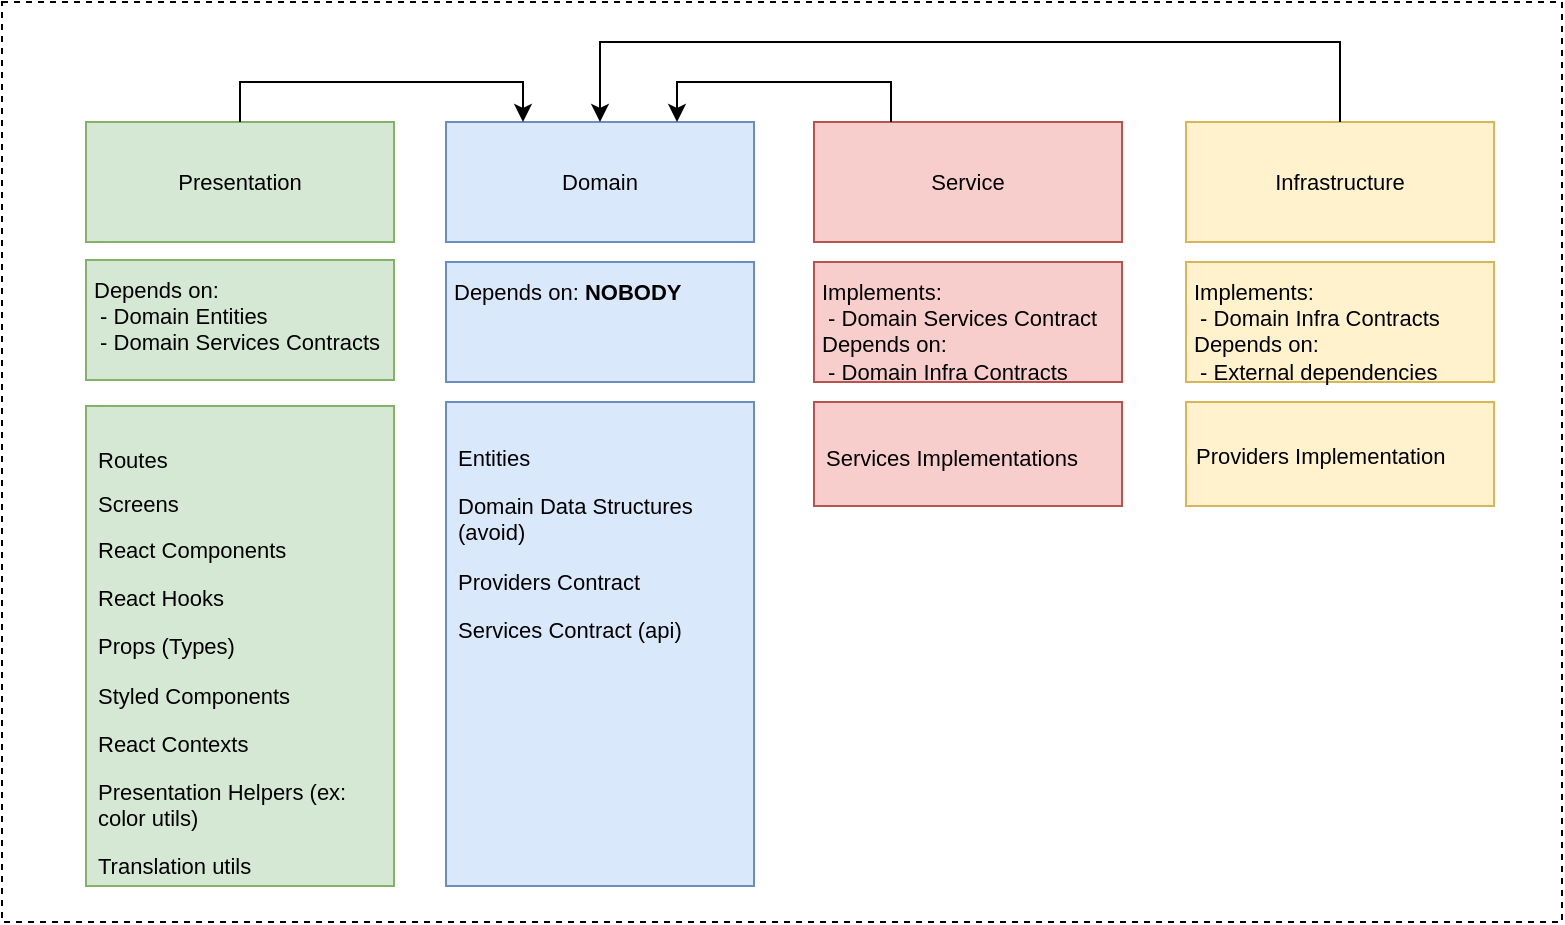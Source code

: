 <mxfile version="20.6.2" type="device"><diagram id="uoBPnVJfQhmU2rjE5_P1" name="Page-1"><mxGraphModel dx="865" dy="516" grid="1" gridSize="10" guides="1" tooltips="1" connect="1" arrows="1" fold="1" page="1" pageScale="1" pageWidth="1100" pageHeight="850" math="0" shadow="0"><root><mxCell id="0"/><mxCell id="1" parent="0"/><mxCell id="805ReXItWAgBRK-6LfdI-1" value="" style="rounded=0;whiteSpace=wrap;html=1;shadow=0;glass=0;dashed=1;labelBackgroundColor=none;labelBorderColor=none;sketch=0;strokeWidth=1;fillColor=default;align=left;verticalAlign=top;" vertex="1" parent="1"><mxGeometry x="30" y="130" width="780" height="460" as="geometry"/></mxCell><mxCell id="805ReXItWAgBRK-6LfdI-2" value="Presentation" style="rounded=0;whiteSpace=wrap;html=1;fillColor=#d5e8d4;strokeColor=#82b366;fontSize=11;" vertex="1" parent="1"><mxGeometry x="72" y="190" width="154" height="60" as="geometry"/></mxCell><mxCell id="805ReXItWAgBRK-6LfdI-3" value="&lt;p style=&quot;line-height: 1&quot;&gt;Routes&lt;/p&gt;&lt;p style=&quot;line-height: 1&quot;&gt;&lt;span&gt;Screens&lt;/span&gt;&lt;/p&gt;&lt;p style=&quot;line-height: 1.2&quot;&gt;React Components&lt;/p&gt;&lt;p style=&quot;line-height: 1.2&quot;&gt;React Hooks&lt;br&gt;&lt;/p&gt;&lt;p style=&quot;line-height: 1.2&quot;&gt;Props (Types)&lt;/p&gt;&lt;p style=&quot;line-height: 1.2&quot;&gt;Styled Components&lt;/p&gt;&lt;p style=&quot;line-height: 1.2&quot;&gt;React Contexts&lt;/p&gt;&lt;p style=&quot;line-height: 1.2&quot;&gt;Presentation Helpers (ex: color utils)&lt;/p&gt;&lt;p style=&quot;line-height: 1.2&quot;&gt;Translation utils&lt;/p&gt;" style="rounded=0;html=1;shadow=0;glass=0;labelBackgroundColor=none;labelBorderColor=none;sketch=0;fillColor=#d5e8d4;align=left;verticalAlign=top;spacing=6;strokeColor=#82b366;fontSize=11;whiteSpace=wrap;" vertex="1" parent="1"><mxGeometry x="72" y="332" width="154" height="240" as="geometry"/></mxCell><mxCell id="805ReXItWAgBRK-6LfdI-4" value="Depends on: &lt;br&gt;&amp;nbsp;- Domain Entities&amp;nbsp;&lt;br&gt;&amp;nbsp;- Domain Services Contracts" style="rounded=0;whiteSpace=wrap;html=1;shadow=0;glass=0;labelBackgroundColor=none;labelBorderColor=none;sketch=0;fillColor=#d5e8d4;align=left;verticalAlign=top;strokeColor=#82b366;spacing=4;fontSize=11;" vertex="1" parent="1"><mxGeometry x="72" y="259" width="154" height="60" as="geometry"/></mxCell><mxCell id="805ReXItWAgBRK-6LfdI-5" value="Domain" style="rounded=0;whiteSpace=wrap;html=1;fillColor=#dae8fc;strokeColor=#6c8ebf;fontSize=11;" vertex="1" parent="1"><mxGeometry x="252" y="190" width="154" height="60" as="geometry"/></mxCell><mxCell id="805ReXItWAgBRK-6LfdI-6" style="edgeStyle=orthogonalEdgeStyle;rounded=0;orthogonalLoop=1;jettySize=auto;html=1;entryX=0.25;entryY=0;entryDx=0;entryDy=0;exitX=0.5;exitY=0;exitDx=0;exitDy=0;" edge="1" parent="1" source="805ReXItWAgBRK-6LfdI-2" target="805ReXItWAgBRK-6LfdI-5"><mxGeometry x="30" y="130" as="geometry"/></mxCell><mxCell id="805ReXItWAgBRK-6LfdI-7" value="&lt;p style=&quot;line-height: 1.2 ; font-size: 11px&quot;&gt;Entities&lt;/p&gt;&lt;p style=&quot;line-height: 1.2 ; font-size: 11px&quot;&gt;Domain Data Structures (avoid)&lt;/p&gt;&lt;p style=&quot;line-height: 1.2 ; font-size: 11px&quot;&gt;Providers Contract&lt;/p&gt;&lt;p style=&quot;line-height: 1.2 ; font-size: 11px&quot;&gt;Services Contract (api)&lt;/p&gt;" style="rounded=0;whiteSpace=wrap;html=1;shadow=0;glass=0;labelBackgroundColor=none;labelBorderColor=none;sketch=0;fillColor=#dae8fc;align=left;verticalAlign=top;spacing=6;strokeColor=#6c8ebf;fontSize=11;" vertex="1" parent="1"><mxGeometry x="252" y="330" width="154" height="242" as="geometry"/></mxCell><mxCell id="805ReXItWAgBRK-6LfdI-8" value="Depends on:&amp;nbsp;&lt;b style=&quot;font-size: 11px&quot;&gt;NOBODY&lt;/b&gt;" style="rounded=0;whiteSpace=wrap;html=1;shadow=0;glass=0;labelBackgroundColor=none;labelBorderColor=none;sketch=0;fillColor=#dae8fc;align=left;verticalAlign=top;strokeColor=#6c8ebf;spacing=4;fontSize=11;" vertex="1" parent="1"><mxGeometry x="252" y="260" width="154" height="60" as="geometry"/></mxCell><mxCell id="805ReXItWAgBRK-6LfdI-9" value="Service" style="rounded=0;whiteSpace=wrap;html=1;fillColor=#f8cecc;strokeColor=#b85450;fontSize=11;" vertex="1" parent="1"><mxGeometry x="436" y="190" width="154" height="60" as="geometry"/></mxCell><mxCell id="805ReXItWAgBRK-6LfdI-10" style="edgeStyle=orthogonalEdgeStyle;rounded=0;orthogonalLoop=1;jettySize=auto;html=1;entryX=0.75;entryY=0;entryDx=0;entryDy=0;exitX=0.25;exitY=0;exitDx=0;exitDy=0;" edge="1" parent="1" source="805ReXItWAgBRK-6LfdI-9" target="805ReXItWAgBRK-6LfdI-5"><mxGeometry x="30" y="130" as="geometry"/></mxCell><mxCell id="805ReXItWAgBRK-6LfdI-11" value="&lt;p style=&quot;line-height: 1.2; font-size: 11px;&quot;&gt;Services Implementations&lt;/p&gt;" style="rounded=0;whiteSpace=wrap;html=1;shadow=0;glass=0;labelBackgroundColor=none;labelBorderColor=none;sketch=0;fillColor=#f8cecc;align=left;verticalAlign=top;spacing=6;strokeColor=#b85450;fontSize=11;" vertex="1" parent="1"><mxGeometry x="436" y="330" width="154" height="52" as="geometry"/></mxCell><mxCell id="805ReXItWAgBRK-6LfdI-12" value="Implements:&lt;br&gt;&amp;nbsp;- Domain Services Contract&lt;br&gt;Depends on:&lt;br&gt;&amp;nbsp;- Domain Infra Contracts" style="rounded=0;whiteSpace=wrap;html=1;shadow=0;glass=0;labelBackgroundColor=none;labelBorderColor=none;sketch=0;fillColor=#f8cecc;align=left;verticalAlign=top;strokeColor=#b85450;spacing=4;fontSize=11;" vertex="1" parent="1"><mxGeometry x="436" y="260" width="154" height="60" as="geometry"/></mxCell><mxCell id="805ReXItWAgBRK-6LfdI-13" value="Infrastructure" style="rounded=0;whiteSpace=wrap;html=1;fillColor=#fff2cc;strokeColor=#d6b656;fontSize=11;" vertex="1" parent="1"><mxGeometry x="622" y="190" width="154" height="60" as="geometry"/></mxCell><mxCell id="805ReXItWAgBRK-6LfdI-14" style="edgeStyle=orthogonalEdgeStyle;rounded=0;orthogonalLoop=1;jettySize=auto;html=1;entryX=0.5;entryY=0;entryDx=0;entryDy=0;exitX=0.5;exitY=0;exitDx=0;exitDy=0;" edge="1" parent="1" source="805ReXItWAgBRK-6LfdI-13" target="805ReXItWAgBRK-6LfdI-5"><mxGeometry x="30" y="130" as="geometry"><Array as="points"><mxPoint x="664" y="150"/><mxPoint x="344" y="150"/></Array></mxGeometry></mxCell><mxCell id="805ReXItWAgBRK-6LfdI-15" value="&lt;p style=&quot;line-height: 1.2; font-size: 11px;&quot;&gt;Providers Implementation&lt;/p&gt;&lt;p style=&quot;line-height: 1.2; font-size: 11px;&quot;&gt;&lt;br style=&quot;font-size: 11px;&quot;&gt;&lt;/p&gt;" style="rounded=0;whiteSpace=wrap;html=1;shadow=0;glass=0;labelBackgroundColor=none;labelBorderColor=none;sketch=0;fillColor=#fff2cc;align=left;verticalAlign=top;spacing=5;strokeColor=#d6b656;fontSize=11;" vertex="1" parent="1"><mxGeometry x="622" y="330" width="154" height="52" as="geometry"/></mxCell><mxCell id="805ReXItWAgBRK-6LfdI-16" value="Implements: &lt;br&gt;&amp;nbsp;- Domain Infra&amp;nbsp;Contracts&lt;br&gt;Depends on:&lt;br&gt;&amp;nbsp;- External dependencies" style="rounded=0;whiteSpace=wrap;html=1;shadow=0;glass=0;labelBackgroundColor=none;labelBorderColor=none;sketch=0;fillColor=#fff2cc;align=left;verticalAlign=top;strokeColor=#d6b656;spacing=4;fontSize=11;" vertex="1" parent="1"><mxGeometry x="622" y="260" width="154" height="60" as="geometry"/></mxCell></root></mxGraphModel></diagram></mxfile>